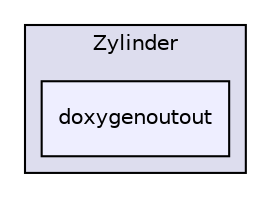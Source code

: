 digraph G {
  compound=true
  node [ fontsize=10, fontname="Helvetica"];
  edge [ labelfontsize=9, labelfontname="Helvetica"];
  subgraph clusterdir_C_3A_2FUsers_2Fsiham_2FDesktop_2FZylinder_2F {
    graph [ bgcolor="#ddddee", pencolor="black", label="Zylinder" fontname="Helvetica", fontsize=10, URL="dir_C_3A_2FUsers_2Fsiham_2FDesktop_2FZylinder_2F.html"]
  dir_C_3A_2FUsers_2Fsiham_2FDesktop_2FZylinder_2Fdoxygenoutout_2F [shape=box, label="doxygenoutout", style="filled", fillcolor="#eeeeff", pencolor="black", URL="dir_C_3A_2FUsers_2Fsiham_2FDesktop_2FZylinder_2Fdoxygenoutout_2F.html"];
  }
}
